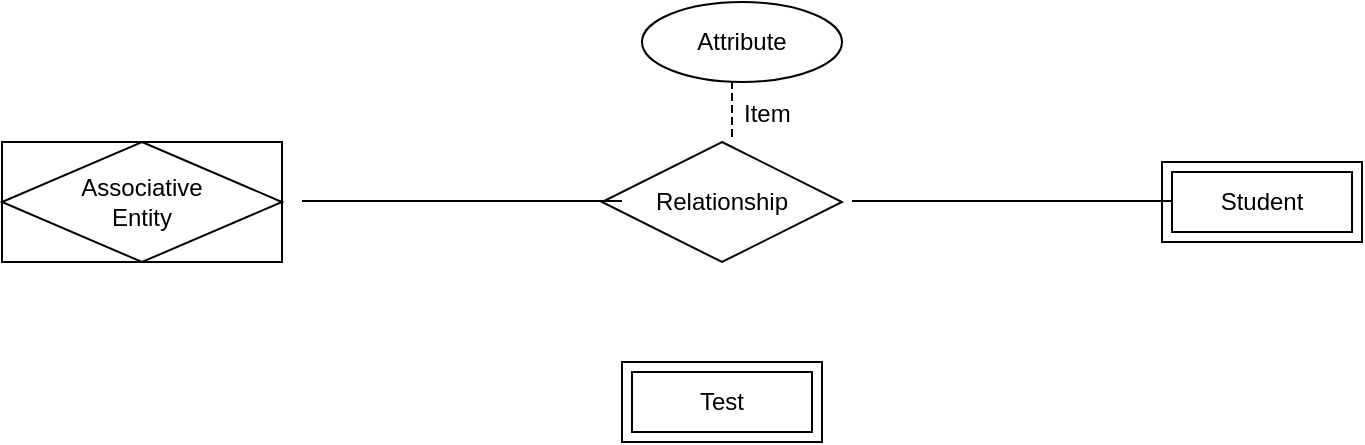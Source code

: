 <mxfile version="26.0.16">
  <diagram name="Page-1" id="F5SA_aD-caG8qw3fpfvS">
    <mxGraphModel dx="1368" dy="895" grid="1" gridSize="10" guides="1" tooltips="1" connect="1" arrows="1" fold="1" page="1" pageScale="1" pageWidth="850" pageHeight="1100" math="0" shadow="0">
      <root>
        <mxCell id="0" />
        <mxCell id="1" parent="0" />
        <mxCell id="mnyaQNbpoUEduisdXc9t-2" value="Attribute" style="ellipse;whiteSpace=wrap;html=1;align=center;" parent="1" vertex="1">
          <mxGeometry x="410" y="160" width="100" height="40" as="geometry" />
        </mxCell>
        <mxCell id="mnyaQNbpoUEduisdXc9t-3" value="Student" style="shape=ext;margin=3;double=1;whiteSpace=wrap;html=1;align=center;" parent="1" vertex="1">
          <mxGeometry x="670" y="240" width="100" height="40" as="geometry" />
        </mxCell>
        <mxCell id="mnyaQNbpoUEduisdXc9t-4" value="Associative&#xa;Entity" style="shape=associativeEntity;whiteSpace=wrap;html=1;align=center;" parent="1" vertex="1">
          <mxGeometry x="90" y="230" width="140" height="60" as="geometry" />
        </mxCell>
        <mxCell id="mnyaQNbpoUEduisdXc9t-5" value="Relationship" style="shape=rhombus;perimeter=rhombusPerimeter;whiteSpace=wrap;html=1;align=center;" parent="1" vertex="1">
          <mxGeometry x="390" y="230" width="120" height="60" as="geometry" />
        </mxCell>
        <mxCell id="mnyaQNbpoUEduisdXc9t-7" value="" style="endArrow=none;html=1;rounded=0;" parent="1" edge="1">
          <mxGeometry relative="1" as="geometry">
            <mxPoint x="515" y="259.5" as="sourcePoint" />
            <mxPoint x="675" y="259.5" as="targetPoint" />
          </mxGeometry>
        </mxCell>
        <mxCell id="mnyaQNbpoUEduisdXc9t-8" value="" style="endArrow=none;html=1;rounded=0;" parent="1" edge="1">
          <mxGeometry relative="1" as="geometry">
            <mxPoint x="240" y="259.5" as="sourcePoint" />
            <mxPoint x="400" y="259.5" as="targetPoint" />
          </mxGeometry>
        </mxCell>
        <mxCell id="mnyaQNbpoUEduisdXc9t-9" value="Item" style="shape=partialRectangle;fillColor=none;align=left;verticalAlign=middle;strokeColor=none;spacingLeft=34;rotatable=0;points=[[0,0.5],[1,0.5]];portConstraint=eastwest;dropTarget=0;" parent="1" vertex="1">
          <mxGeometry x="425" y="200" width="90" height="30" as="geometry" />
        </mxCell>
        <mxCell id="mnyaQNbpoUEduisdXc9t-10" value="" style="shape=partialRectangle;top=0;left=0;bottom=0;fillColor=none;stokeWidth=1;dashed=1;align=left;verticalAlign=middle;spacingLeft=4;spacingRight=4;overflow=hidden;rotatable=0;points=[];portConstraint=eastwest;part=1;" parent="mnyaQNbpoUEduisdXc9t-9" vertex="1" connectable="0">
          <mxGeometry width="30" height="30" as="geometry" />
        </mxCell>
        <mxCell id="fOJXh8IEStyFwYTp10zG-2" value="Test" style="shape=ext;margin=3;double=1;whiteSpace=wrap;html=1;align=center;" vertex="1" parent="1">
          <mxGeometry x="400" y="340" width="100" height="40" as="geometry" />
        </mxCell>
      </root>
    </mxGraphModel>
  </diagram>
</mxfile>
